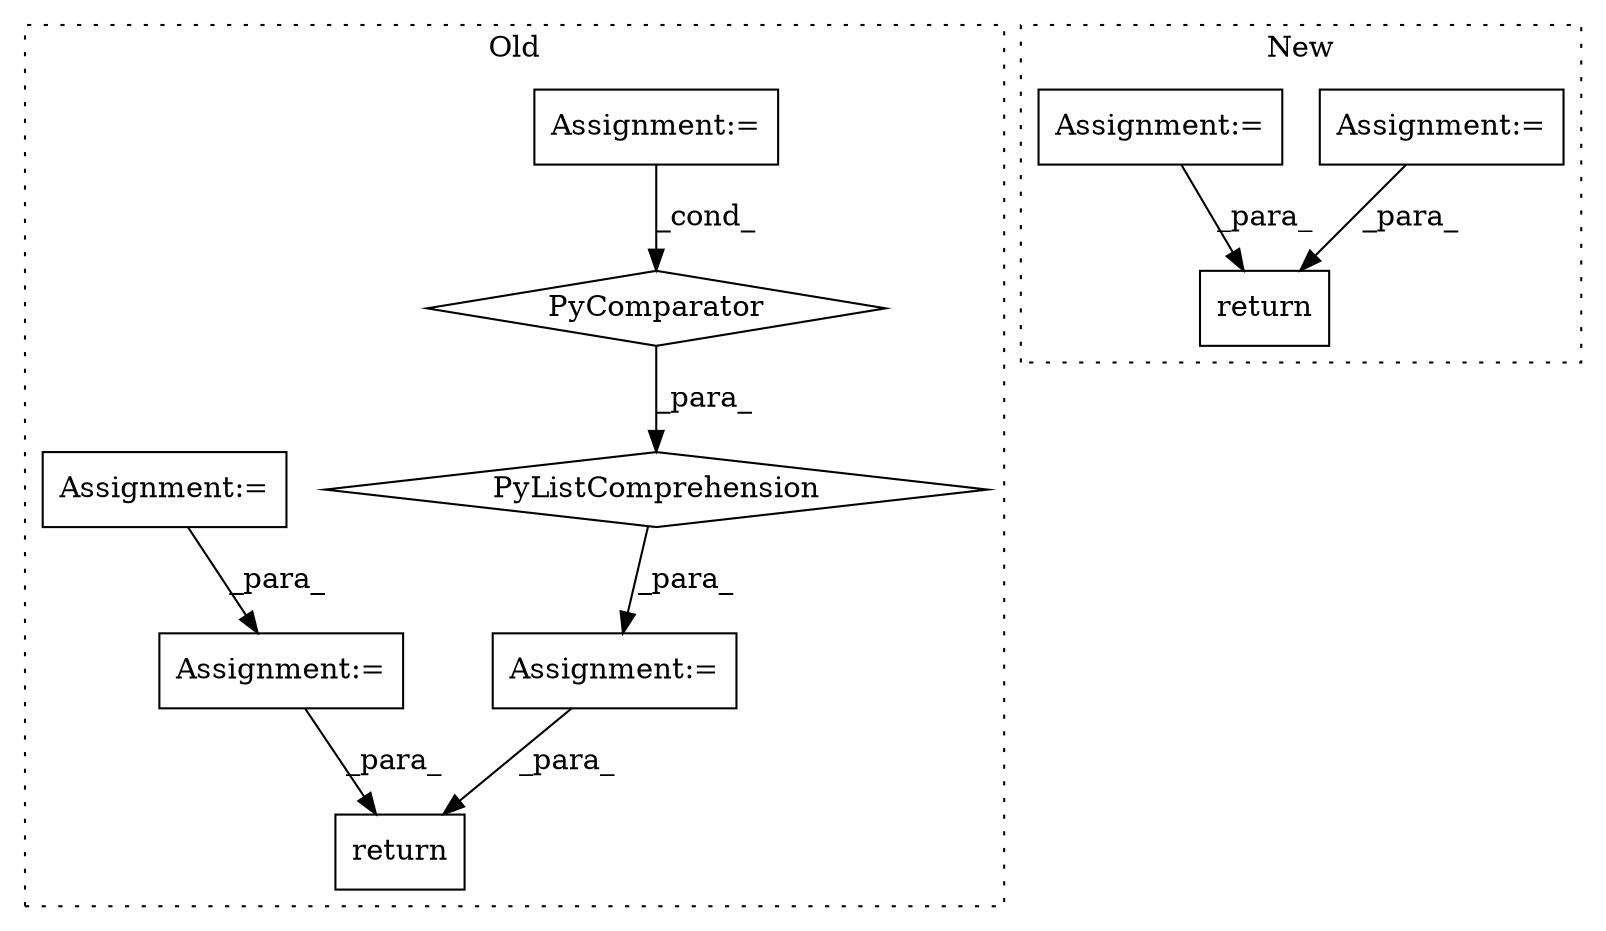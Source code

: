 digraph G {
subgraph cluster0 {
1 [label="PyListComprehension" a="109" s="8413" l="202" shape="diamond"];
3 [label="PyComparator" a="113" s="8586" l="21" shape="diamond"];
4 [label="Assignment:=" a="7" s="8586" l="21" shape="box"];
5 [label="return" a="41" s="8680" l="14" shape="box"];
7 [label="Assignment:=" a="7" s="8399" l="14" shape="box"];
8 [label="Assignment:=" a="7" s="8657" l="2" shape="box"];
9 [label="Assignment:=" a="7" s="7915" l="1" shape="box"];
label = "Old";
style="dotted";
}
subgraph cluster1 {
2 [label="return" a="41" s="8088" l="14" shape="box"];
6 [label="Assignment:=" a="7" s="7693" l="1" shape="box"];
10 [label="Assignment:=" a="7" s="7761" l="1" shape="box"];
label = "New";
style="dotted";
}
1 -> 7 [label="_para_"];
3 -> 1 [label="_para_"];
4 -> 3 [label="_cond_"];
6 -> 2 [label="_para_"];
7 -> 5 [label="_para_"];
8 -> 5 [label="_para_"];
9 -> 8 [label="_para_"];
10 -> 2 [label="_para_"];
}